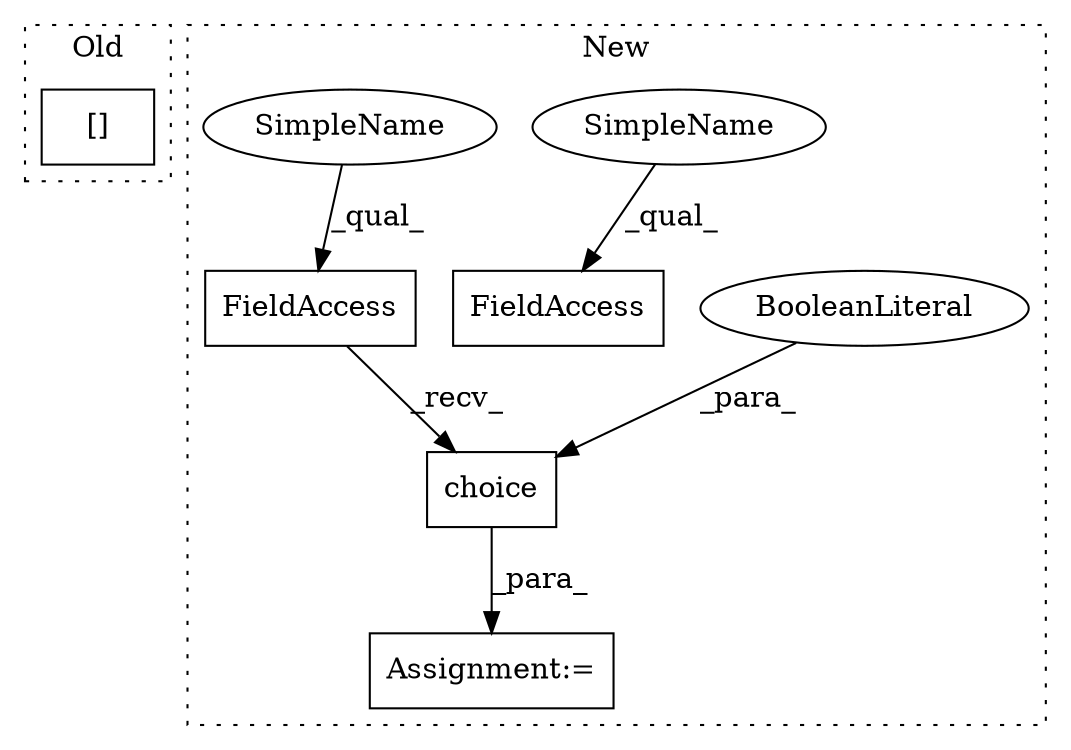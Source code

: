 digraph G {
subgraph cluster0 {
1 [label="[]" a="2" s="2259,2299" l="8,1" shape="box"];
label = "Old";
style="dotted";
}
subgraph cluster1 {
2 [label="choice" a="32" s="2187,2216" l="7,1" shape="box"];
3 [label="Assignment:=" a="7" s="2173" l="1" shape="box"];
4 [label="FieldAccess" a="22" s="2174" l="12" shape="box"];
5 [label="BooleanLiteral" a="9" s="2211" l="5" shape="ellipse"];
6 [label="FieldAccess" a="22" s="2136" l="12" shape="box"];
7 [label="SimpleName" a="42" s="2136" l="5" shape="ellipse"];
8 [label="SimpleName" a="42" s="2174" l="5" shape="ellipse"];
label = "New";
style="dotted";
}
2 -> 3 [label="_para_"];
4 -> 2 [label="_recv_"];
5 -> 2 [label="_para_"];
7 -> 6 [label="_qual_"];
8 -> 4 [label="_qual_"];
}